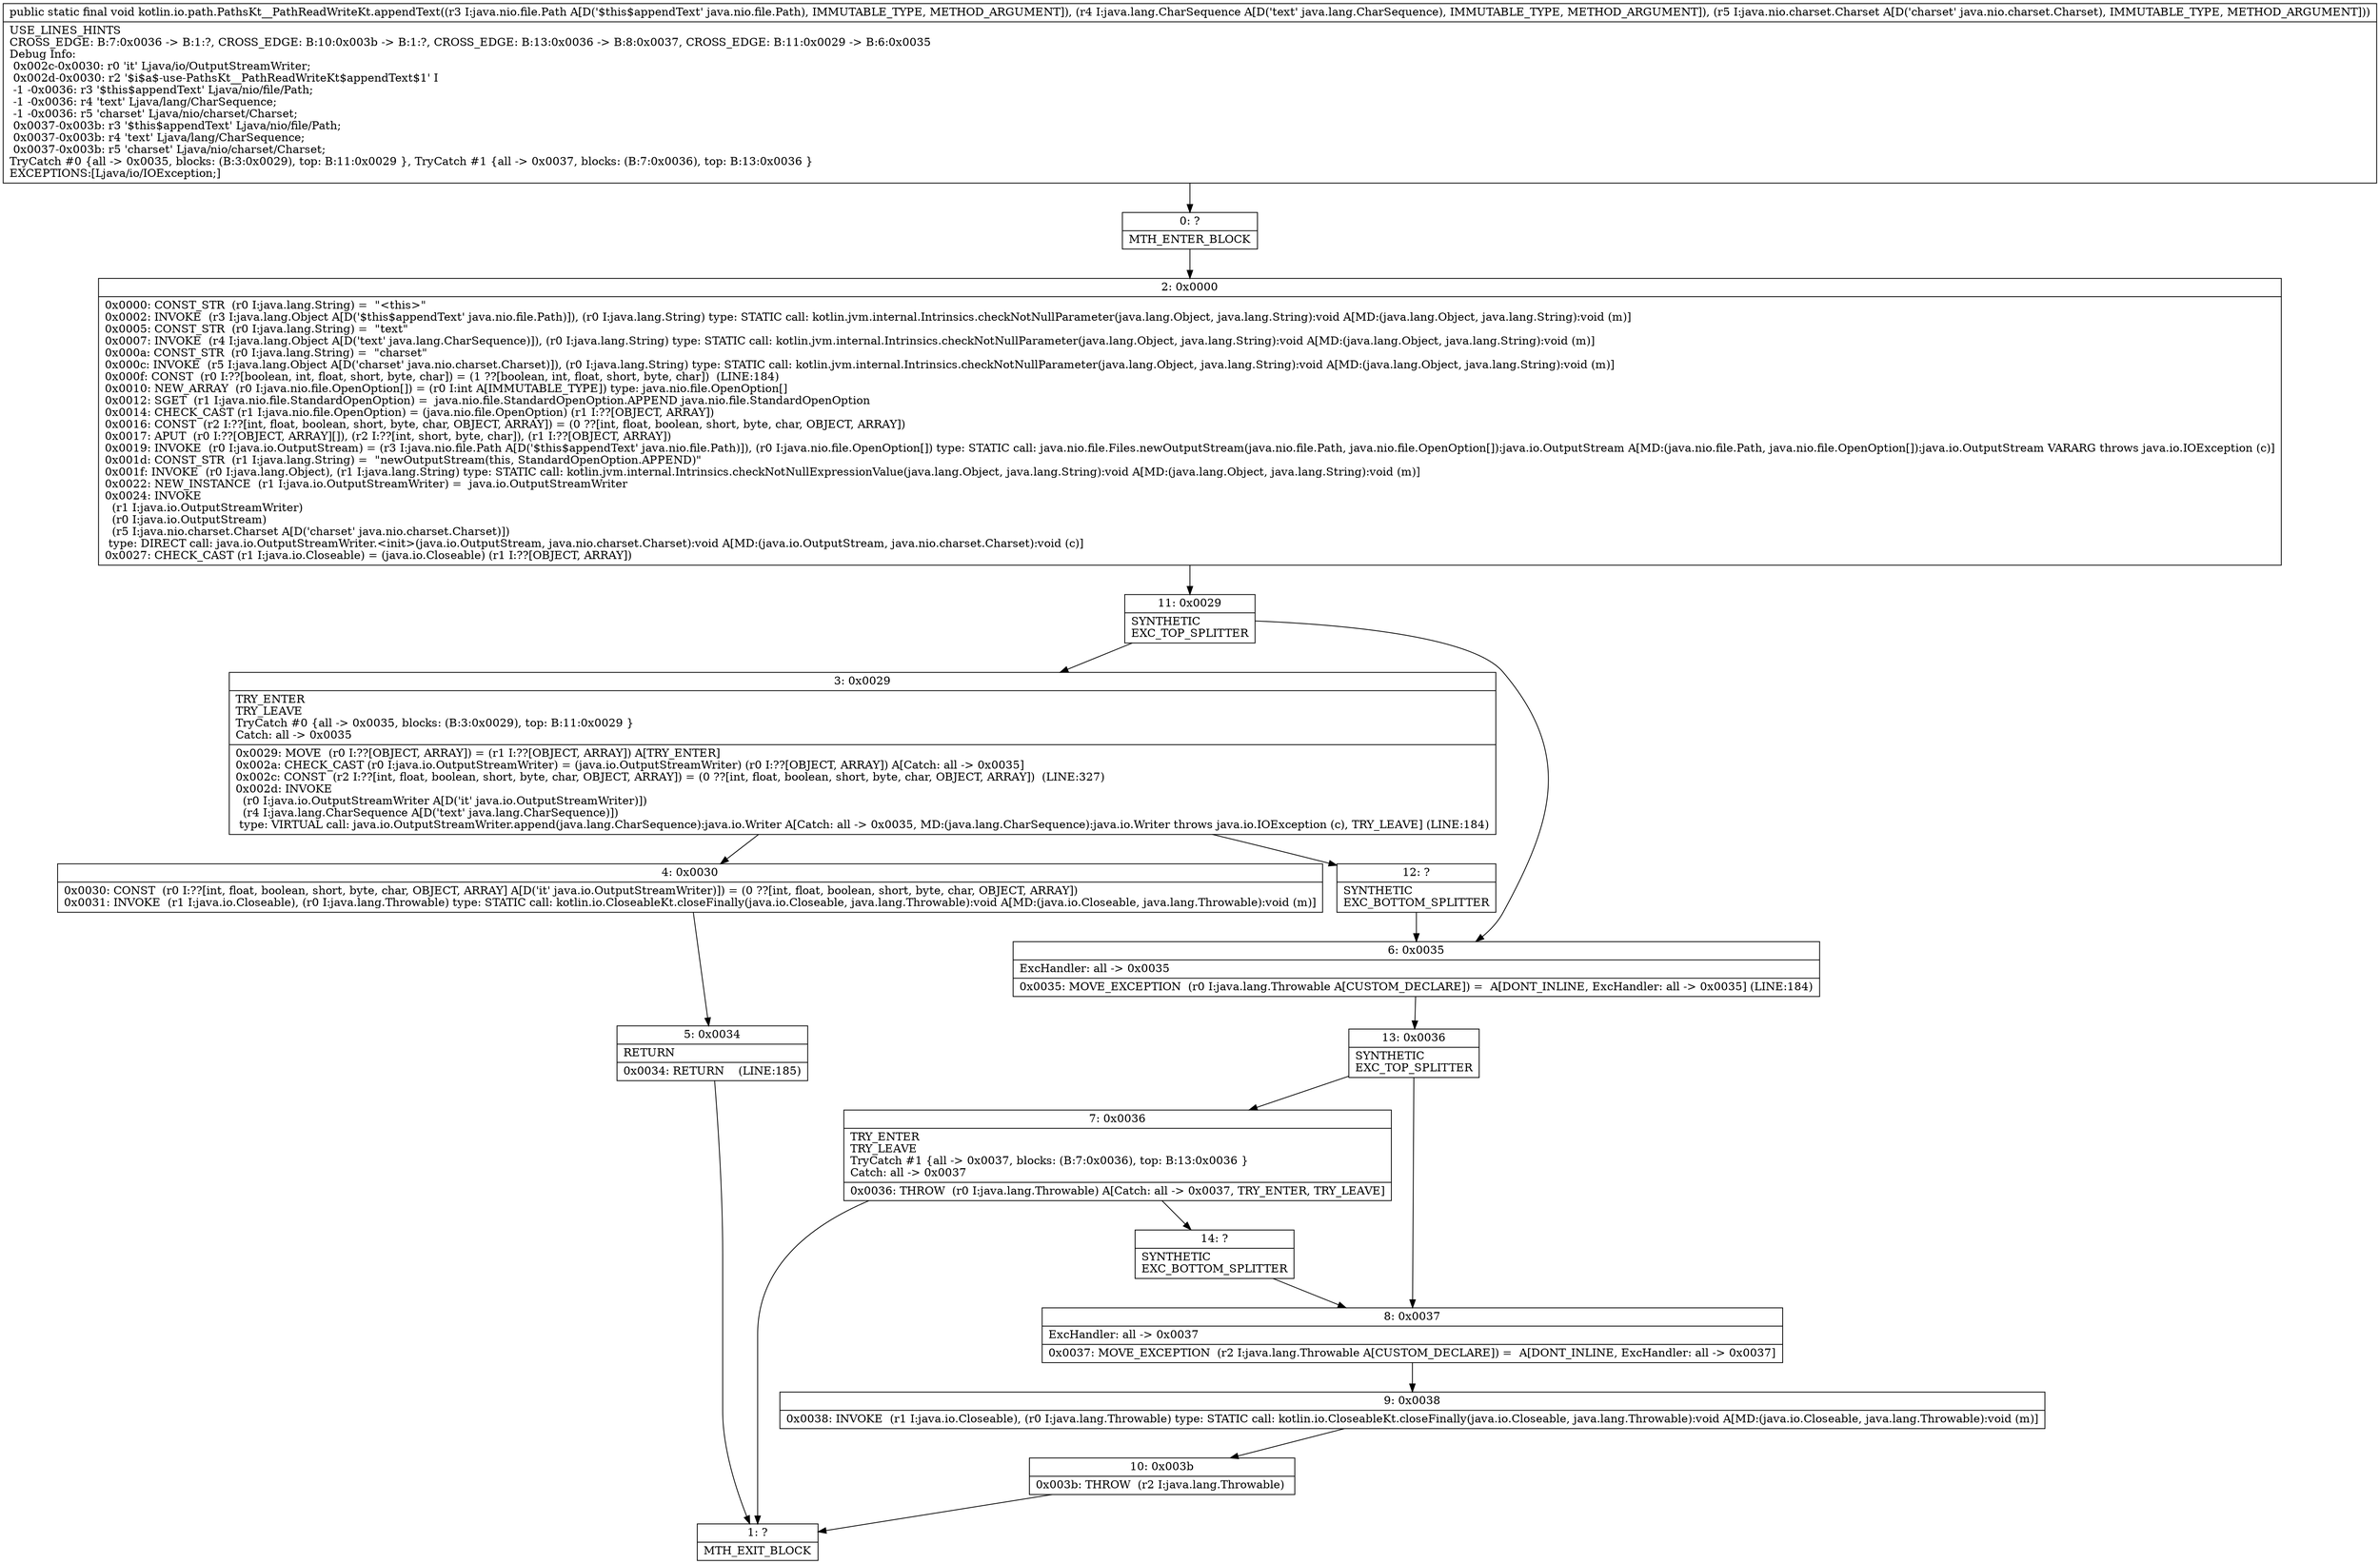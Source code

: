 digraph "CFG forkotlin.io.path.PathsKt__PathReadWriteKt.appendText(Ljava\/nio\/file\/Path;Ljava\/lang\/CharSequence;Ljava\/nio\/charset\/Charset;)V" {
Node_0 [shape=record,label="{0\:\ ?|MTH_ENTER_BLOCK\l}"];
Node_2 [shape=record,label="{2\:\ 0x0000|0x0000: CONST_STR  (r0 I:java.lang.String) =  \"\<this\>\" \l0x0002: INVOKE  (r3 I:java.lang.Object A[D('$this$appendText' java.nio.file.Path)]), (r0 I:java.lang.String) type: STATIC call: kotlin.jvm.internal.Intrinsics.checkNotNullParameter(java.lang.Object, java.lang.String):void A[MD:(java.lang.Object, java.lang.String):void (m)]\l0x0005: CONST_STR  (r0 I:java.lang.String) =  \"text\" \l0x0007: INVOKE  (r4 I:java.lang.Object A[D('text' java.lang.CharSequence)]), (r0 I:java.lang.String) type: STATIC call: kotlin.jvm.internal.Intrinsics.checkNotNullParameter(java.lang.Object, java.lang.String):void A[MD:(java.lang.Object, java.lang.String):void (m)]\l0x000a: CONST_STR  (r0 I:java.lang.String) =  \"charset\" \l0x000c: INVOKE  (r5 I:java.lang.Object A[D('charset' java.nio.charset.Charset)]), (r0 I:java.lang.String) type: STATIC call: kotlin.jvm.internal.Intrinsics.checkNotNullParameter(java.lang.Object, java.lang.String):void A[MD:(java.lang.Object, java.lang.String):void (m)]\l0x000f: CONST  (r0 I:??[boolean, int, float, short, byte, char]) = (1 ??[boolean, int, float, short, byte, char])  (LINE:184)\l0x0010: NEW_ARRAY  (r0 I:java.nio.file.OpenOption[]) = (r0 I:int A[IMMUTABLE_TYPE]) type: java.nio.file.OpenOption[] \l0x0012: SGET  (r1 I:java.nio.file.StandardOpenOption) =  java.nio.file.StandardOpenOption.APPEND java.nio.file.StandardOpenOption \l0x0014: CHECK_CAST (r1 I:java.nio.file.OpenOption) = (java.nio.file.OpenOption) (r1 I:??[OBJECT, ARRAY]) \l0x0016: CONST  (r2 I:??[int, float, boolean, short, byte, char, OBJECT, ARRAY]) = (0 ??[int, float, boolean, short, byte, char, OBJECT, ARRAY]) \l0x0017: APUT  (r0 I:??[OBJECT, ARRAY][]), (r2 I:??[int, short, byte, char]), (r1 I:??[OBJECT, ARRAY]) \l0x0019: INVOKE  (r0 I:java.io.OutputStream) = (r3 I:java.nio.file.Path A[D('$this$appendText' java.nio.file.Path)]), (r0 I:java.nio.file.OpenOption[]) type: STATIC call: java.nio.file.Files.newOutputStream(java.nio.file.Path, java.nio.file.OpenOption[]):java.io.OutputStream A[MD:(java.nio.file.Path, java.nio.file.OpenOption[]):java.io.OutputStream VARARG throws java.io.IOException (c)]\l0x001d: CONST_STR  (r1 I:java.lang.String) =  \"newOutputStream(this, StandardOpenOption.APPEND)\" \l0x001f: INVOKE  (r0 I:java.lang.Object), (r1 I:java.lang.String) type: STATIC call: kotlin.jvm.internal.Intrinsics.checkNotNullExpressionValue(java.lang.Object, java.lang.String):void A[MD:(java.lang.Object, java.lang.String):void (m)]\l0x0022: NEW_INSTANCE  (r1 I:java.io.OutputStreamWriter) =  java.io.OutputStreamWriter \l0x0024: INVOKE  \l  (r1 I:java.io.OutputStreamWriter)\l  (r0 I:java.io.OutputStream)\l  (r5 I:java.nio.charset.Charset A[D('charset' java.nio.charset.Charset)])\l type: DIRECT call: java.io.OutputStreamWriter.\<init\>(java.io.OutputStream, java.nio.charset.Charset):void A[MD:(java.io.OutputStream, java.nio.charset.Charset):void (c)]\l0x0027: CHECK_CAST (r1 I:java.io.Closeable) = (java.io.Closeable) (r1 I:??[OBJECT, ARRAY]) \l}"];
Node_11 [shape=record,label="{11\:\ 0x0029|SYNTHETIC\lEXC_TOP_SPLITTER\l}"];
Node_3 [shape=record,label="{3\:\ 0x0029|TRY_ENTER\lTRY_LEAVE\lTryCatch #0 \{all \-\> 0x0035, blocks: (B:3:0x0029), top: B:11:0x0029 \}\lCatch: all \-\> 0x0035\l|0x0029: MOVE  (r0 I:??[OBJECT, ARRAY]) = (r1 I:??[OBJECT, ARRAY]) A[TRY_ENTER]\l0x002a: CHECK_CAST (r0 I:java.io.OutputStreamWriter) = (java.io.OutputStreamWriter) (r0 I:??[OBJECT, ARRAY]) A[Catch: all \-\> 0x0035]\l0x002c: CONST  (r2 I:??[int, float, boolean, short, byte, char, OBJECT, ARRAY]) = (0 ??[int, float, boolean, short, byte, char, OBJECT, ARRAY])  (LINE:327)\l0x002d: INVOKE  \l  (r0 I:java.io.OutputStreamWriter A[D('it' java.io.OutputStreamWriter)])\l  (r4 I:java.lang.CharSequence A[D('text' java.lang.CharSequence)])\l type: VIRTUAL call: java.io.OutputStreamWriter.append(java.lang.CharSequence):java.io.Writer A[Catch: all \-\> 0x0035, MD:(java.lang.CharSequence):java.io.Writer throws java.io.IOException (c), TRY_LEAVE] (LINE:184)\l}"];
Node_4 [shape=record,label="{4\:\ 0x0030|0x0030: CONST  (r0 I:??[int, float, boolean, short, byte, char, OBJECT, ARRAY] A[D('it' java.io.OutputStreamWriter)]) = (0 ??[int, float, boolean, short, byte, char, OBJECT, ARRAY]) \l0x0031: INVOKE  (r1 I:java.io.Closeable), (r0 I:java.lang.Throwable) type: STATIC call: kotlin.io.CloseableKt.closeFinally(java.io.Closeable, java.lang.Throwable):void A[MD:(java.io.Closeable, java.lang.Throwable):void (m)]\l}"];
Node_5 [shape=record,label="{5\:\ 0x0034|RETURN\l|0x0034: RETURN    (LINE:185)\l}"];
Node_1 [shape=record,label="{1\:\ ?|MTH_EXIT_BLOCK\l}"];
Node_12 [shape=record,label="{12\:\ ?|SYNTHETIC\lEXC_BOTTOM_SPLITTER\l}"];
Node_6 [shape=record,label="{6\:\ 0x0035|ExcHandler: all \-\> 0x0035\l|0x0035: MOVE_EXCEPTION  (r0 I:java.lang.Throwable A[CUSTOM_DECLARE]) =  A[DONT_INLINE, ExcHandler: all \-\> 0x0035] (LINE:184)\l}"];
Node_13 [shape=record,label="{13\:\ 0x0036|SYNTHETIC\lEXC_TOP_SPLITTER\l}"];
Node_7 [shape=record,label="{7\:\ 0x0036|TRY_ENTER\lTRY_LEAVE\lTryCatch #1 \{all \-\> 0x0037, blocks: (B:7:0x0036), top: B:13:0x0036 \}\lCatch: all \-\> 0x0037\l|0x0036: THROW  (r0 I:java.lang.Throwable) A[Catch: all \-\> 0x0037, TRY_ENTER, TRY_LEAVE]\l}"];
Node_14 [shape=record,label="{14\:\ ?|SYNTHETIC\lEXC_BOTTOM_SPLITTER\l}"];
Node_8 [shape=record,label="{8\:\ 0x0037|ExcHandler: all \-\> 0x0037\l|0x0037: MOVE_EXCEPTION  (r2 I:java.lang.Throwable A[CUSTOM_DECLARE]) =  A[DONT_INLINE, ExcHandler: all \-\> 0x0037]\l}"];
Node_9 [shape=record,label="{9\:\ 0x0038|0x0038: INVOKE  (r1 I:java.io.Closeable), (r0 I:java.lang.Throwable) type: STATIC call: kotlin.io.CloseableKt.closeFinally(java.io.Closeable, java.lang.Throwable):void A[MD:(java.io.Closeable, java.lang.Throwable):void (m)]\l}"];
Node_10 [shape=record,label="{10\:\ 0x003b|0x003b: THROW  (r2 I:java.lang.Throwable) \l}"];
MethodNode[shape=record,label="{public static final void kotlin.io.path.PathsKt__PathReadWriteKt.appendText((r3 I:java.nio.file.Path A[D('$this$appendText' java.nio.file.Path), IMMUTABLE_TYPE, METHOD_ARGUMENT]), (r4 I:java.lang.CharSequence A[D('text' java.lang.CharSequence), IMMUTABLE_TYPE, METHOD_ARGUMENT]), (r5 I:java.nio.charset.Charset A[D('charset' java.nio.charset.Charset), IMMUTABLE_TYPE, METHOD_ARGUMENT]))  | USE_LINES_HINTS\lCROSS_EDGE: B:7:0x0036 \-\> B:1:?, CROSS_EDGE: B:10:0x003b \-\> B:1:?, CROSS_EDGE: B:13:0x0036 \-\> B:8:0x0037, CROSS_EDGE: B:11:0x0029 \-\> B:6:0x0035\lDebug Info:\l  0x002c\-0x0030: r0 'it' Ljava\/io\/OutputStreamWriter;\l  0x002d\-0x0030: r2 '$i$a$\-use\-PathsKt__PathReadWriteKt$appendText$1' I\l  \-1 \-0x0036: r3 '$this$appendText' Ljava\/nio\/file\/Path;\l  \-1 \-0x0036: r4 'text' Ljava\/lang\/CharSequence;\l  \-1 \-0x0036: r5 'charset' Ljava\/nio\/charset\/Charset;\l  0x0037\-0x003b: r3 '$this$appendText' Ljava\/nio\/file\/Path;\l  0x0037\-0x003b: r4 'text' Ljava\/lang\/CharSequence;\l  0x0037\-0x003b: r5 'charset' Ljava\/nio\/charset\/Charset;\lTryCatch #0 \{all \-\> 0x0035, blocks: (B:3:0x0029), top: B:11:0x0029 \}, TryCatch #1 \{all \-\> 0x0037, blocks: (B:7:0x0036), top: B:13:0x0036 \}\lEXCEPTIONS:[Ljava\/io\/IOException;]\l}"];
MethodNode -> Node_0;Node_0 -> Node_2;
Node_2 -> Node_11;
Node_11 -> Node_3;
Node_11 -> Node_6;
Node_3 -> Node_4;
Node_3 -> Node_12;
Node_4 -> Node_5;
Node_5 -> Node_1;
Node_12 -> Node_6;
Node_6 -> Node_13;
Node_13 -> Node_7;
Node_13 -> Node_8;
Node_7 -> Node_1;
Node_7 -> Node_14;
Node_14 -> Node_8;
Node_8 -> Node_9;
Node_9 -> Node_10;
Node_10 -> Node_1;
}

